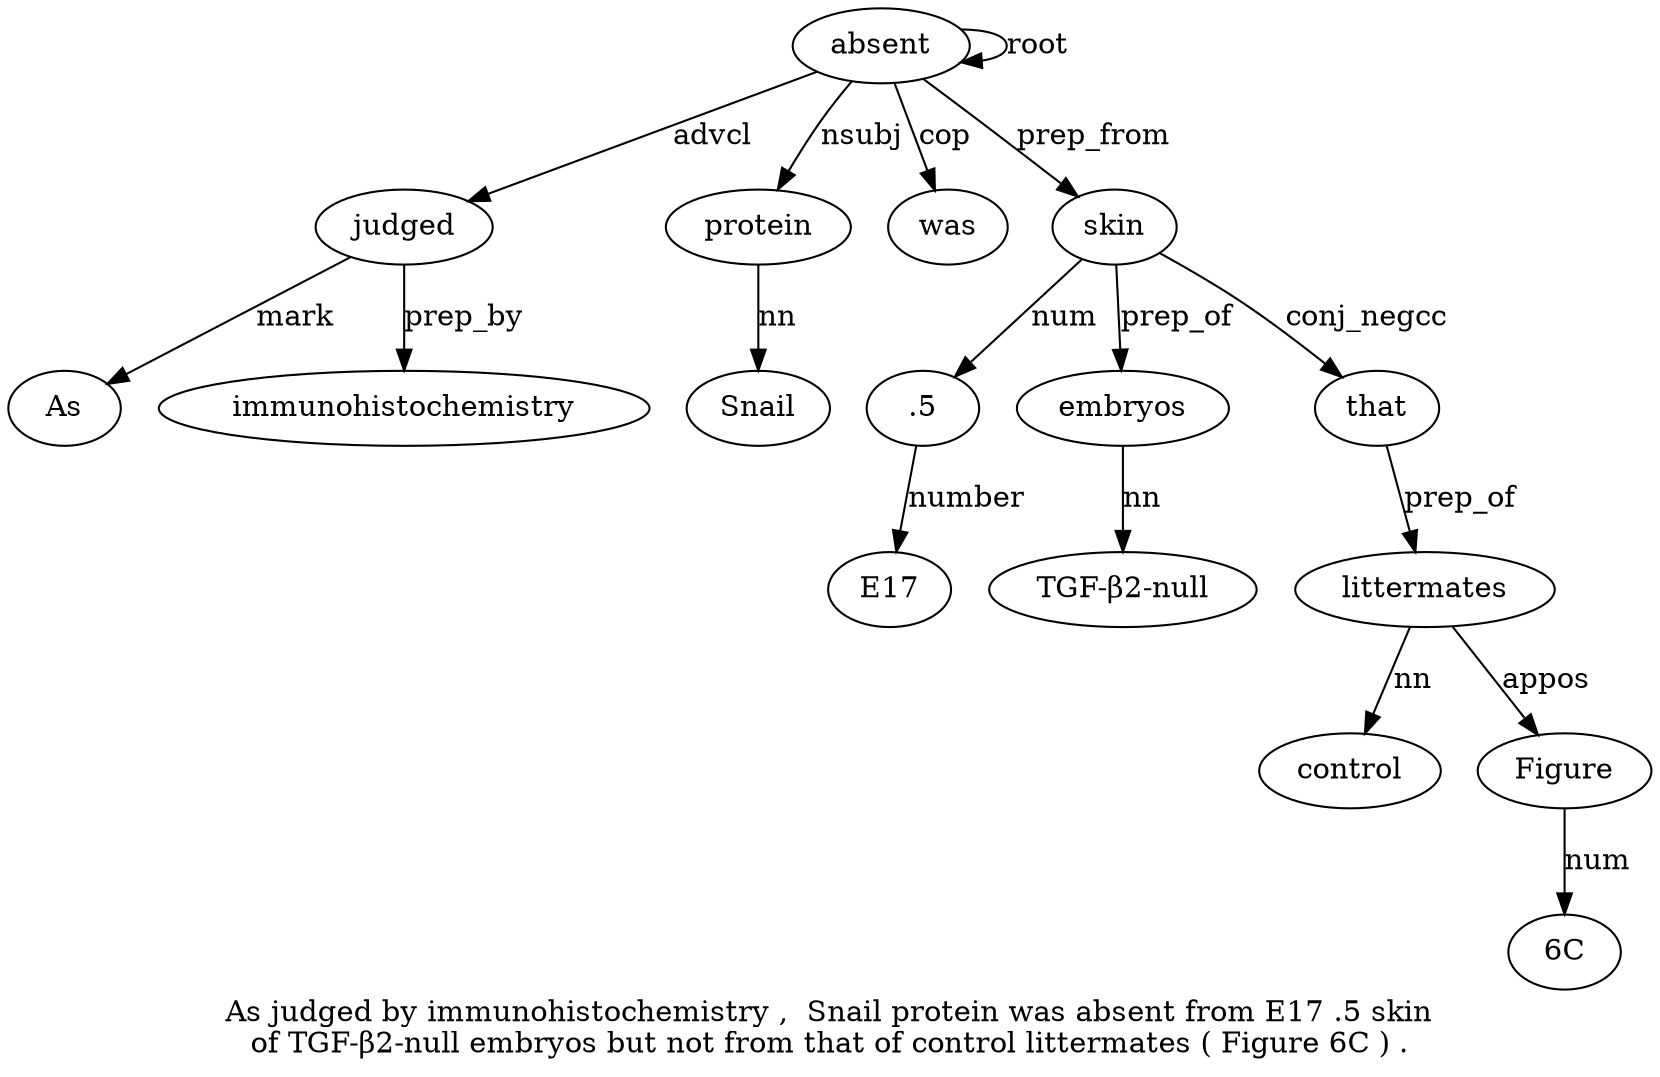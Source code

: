 digraph "As judged by immunohistochemistry ,  Snail protein was absent from E17 .5 skin of TGF-β2-null embryos but not from that of control littermates ( Figure 6C ) ." {
label="As judged by immunohistochemistry ,  Snail protein was absent from E17 .5 skin
of TGF-β2-null embryos but not from that of control littermates ( Figure 6C ) .";
judged2 [style=filled, fillcolor=white, label=judged];
As1 [style=filled, fillcolor=white, label=As];
judged2 -> As1  [label=mark];
absent9 [style=filled, fillcolor=white, label=absent];
absent9 -> judged2  [label=advcl];
immunohistochemistry4 [style=filled, fillcolor=white, label=immunohistochemistry];
judged2 -> immunohistochemistry4  [label=prep_by];
protein7 [style=filled, fillcolor=white, label=protein];
Snail6 [style=filled, fillcolor=white, label=Snail];
protein7 -> Snail6  [label=nn];
absent9 -> protein7  [label=nsubj];
was8 [style=filled, fillcolor=white, label=was];
absent9 -> was8  [label=cop];
absent9 -> absent9  [label=root];
".512" [style=filled, fillcolor=white, label=".5"];
E17 [style=filled, fillcolor=white, label=E17];
".512" -> E17  [label=number];
skin13 [style=filled, fillcolor=white, label=skin];
skin13 -> ".512"  [label=num];
absent9 -> skin13  [label=prep_from];
embryos16 [style=filled, fillcolor=white, label=embryos];
"TGF-β2-null15" [style=filled, fillcolor=white, label="TGF-β2-null"];
embryos16 -> "TGF-β2-null15"  [label=nn];
skin13 -> embryos16  [label=prep_of];
that20 [style=filled, fillcolor=white, label=that];
skin13 -> that20  [label=conj_negcc];
littermates23 [style=filled, fillcolor=white, label=littermates];
control22 [style=filled, fillcolor=white, label=control];
littermates23 -> control22  [label=nn];
that20 -> littermates23  [label=prep_of];
Figure25 [style=filled, fillcolor=white, label=Figure];
littermates23 -> Figure25  [label=appos];
"6C2" [style=filled, fillcolor=white, label="6C"];
Figure25 -> "6C2"  [label=num];
}

